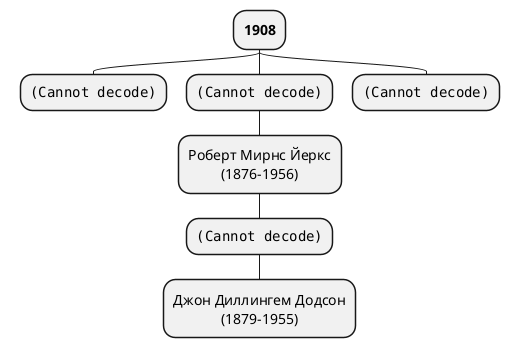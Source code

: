 @startmindmap
'https://plantuml.com/mindmap-diagram
top to bottom direction
skinparam wrapWidth 200
skinparam defaulttextalignment center



* **1908**
** <img:/zakon_1.jpg{scale=0.6}>

** <img:/Йеркс.png{scale=0.5}>
*** Роберт Мирнс Йеркс (1876-1956)
**** <img:/dodson.jpeg{scale=0.4}>
***** Джон Диллингем Додсон (1879-1955)
** <img:/zakon_2.jpg{scale=0.6}>





@endmindmap
